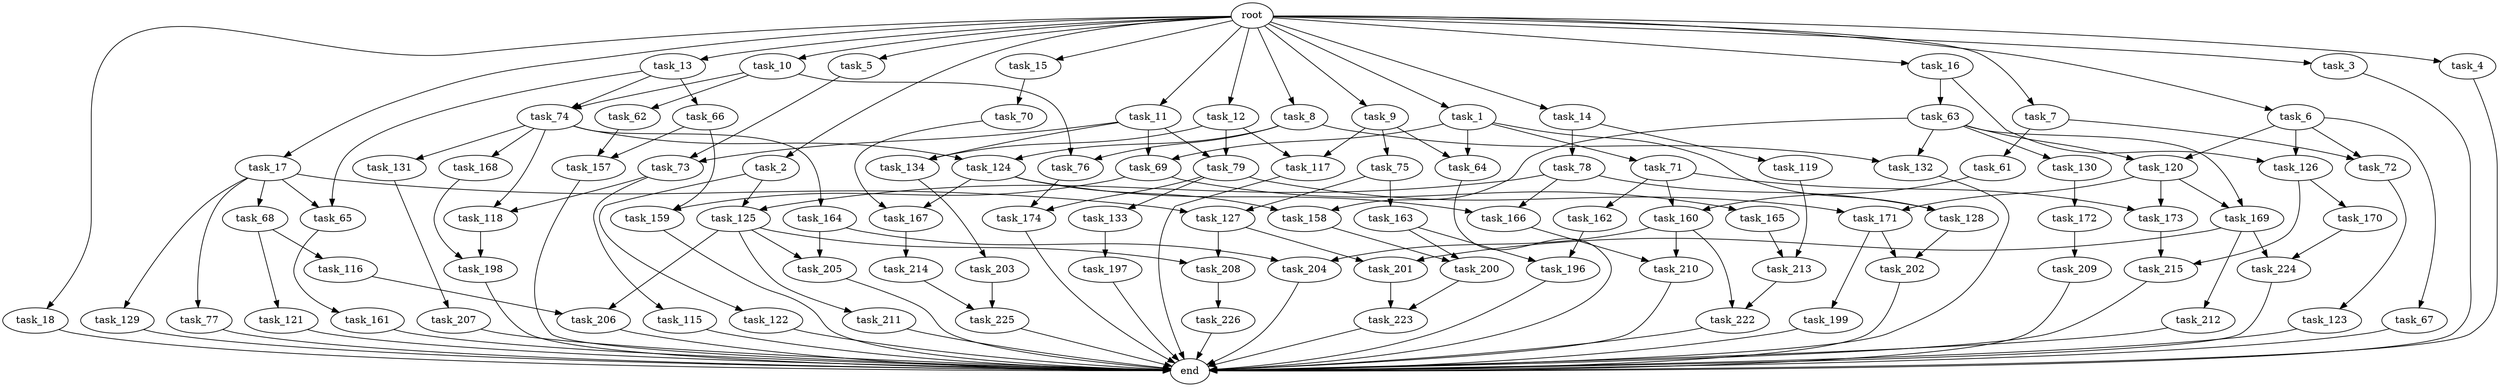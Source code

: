 digraph G {
  task_214 [size="8589934592.000000"];
  task_171 [size="8589934592.000000"];
  task_173 [size="6184752906.240000"];
  task_121 [size="4209067950.080000"];
  task_207 [size="343597383.680000"];
  task_15 [size="10.240000"];
  task_128 [size="8589934592.000000"];
  task_18 [size="10.240000"];
  task_79 [size="5239860101.120000"];
  task_209 [size="1374389534.720000"];
  root [size="0.000000"];
  task_16 [size="10.240000"];
  task_130 [size="5497558138.880000"];
  task_61 [size="3092376453.120000"];
  task_223 [size="12799002542.080000"];
  task_74 [size="13915694039.040001"];
  task_158 [size="7645041786.880000"];
  task_1 [size="10.240000"];
  task_64 [size="9706626088.960001"];
  task_160 [size="3865470566.400000"];
  task_11 [size="10.240000"];
  task_133 [size="5497558138.880000"];
  task_62 [size="6957847019.520000"];
  task_2 [size="10.240000"];
  task_226 [size="1374389534.720000"];
  task_127 [size="2491081031.680000"];
  task_66 [size="6957847019.520000"];
  task_129 [size="343597383.680000"];
  task_211 [size="8589934592.000000"];
  task_166 [size="5239860101.120000"];
  task_122 [size="1374389534.720000"];
  task_72 [size="11682311045.120001"];
  task_17 [size="10.240000"];
  task_174 [size="12455405158.400000"];
  task_199 [size="3092376453.120000"];
  task_67 [size="8589934592.000000"];
  task_197 [size="5497558138.880000"];
  task_10 [size="10.240000"];
  task_203 [size="773094113.280000"];
  task_157 [size="5583457484.800000"];
  task_172 [size="3092376453.120000"];
  task_13 [size="10.240000"];
  task_77 [size="343597383.680000"];
  task_222 [size="4466765987.840000"];
  task_167 [size="3521873182.720000"];
  task_70 [size="3092376453.120000"];
  end [size="0.000000"];
  task_170 [size="4209067950.080000"];
  task_9 [size="10.240000"];
  task_78 [size="343597383.680000"];
  task_165 [size="4209067950.080000"];
  task_225 [size="15547781611.520000"];
  task_159 [size="8418135900.160000"];
  task_163 [size="2147483648.000000"];
  task_69 [size="8589934592.000000"];
  task_202 [size="10050223472.639999"];
  task_118 [size="17179869184.000000"];
  task_224 [size="2748779069.440000"];
  task_201 [size="6871947673.600000"];
  task_65 [size="7301444403.200000"];
  task_212 [size="1374389534.720000"];
  task_198 [size="4294967296.000000"];
  task_168 [size="8589934592.000000"];
  task_206 [size="8933531975.680000"];
  task_12 [size="10.240000"];
  task_196 [size="9706626088.960001"];
  task_123 [size="1374389534.720000"];
  task_3 [size="10.240000"];
  task_126 [size="8933531975.680000"];
  task_205 [size="11682311045.120001"];
  task_169 [size="8589934592.000000"];
  task_5 [size="10.240000"];
  task_76 [size="8332236554.240000"];
  task_115 [size="8589934592.000000"];
  task_8 [size="10.240000"];
  task_161 [size="773094113.280000"];
  task_73 [size="3435973836.800000"];
  task_14 [size="10.240000"];
  task_116 [size="4209067950.080000"];
  task_4 [size="10.240000"];
  task_119 [size="343597383.680000"];
  task_164 [size="8589934592.000000"];
  task_213 [size="2147483648.000000"];
  task_210 [size="8332236554.240000"];
  task_120 [size="14087492730.880001"];
  task_125 [size="4466765987.840000"];
  task_6 [size="10.240000"];
  task_215 [size="9706626088.960001"];
  task_208 [size="14087492730.880001"];
  task_68 [size="343597383.680000"];
  task_124 [size="9964324126.719999"];
  task_117 [size="6356551598.080000"];
  task_162 [size="3092376453.120000"];
  task_132 [size="6871947673.600000"];
  task_200 [size="7301444403.200000"];
  task_204 [size="4466765987.840000"];
  task_63 [size="343597383.680000"];
  task_75 [size="4209067950.080000"];
  task_131 [size="8589934592.000000"];
  task_7 [size="10.240000"];
  task_71 [size="5497558138.880000"];
  task_134 [size="5239860101.120000"];

  task_214 -> task_225 [size="679477248.000000"];
  task_171 -> task_199 [size="301989888.000000"];
  task_171 -> task_202 [size="301989888.000000"];
  task_173 -> task_215 [size="536870912.000000"];
  task_121 -> end [size="1.000000"];
  task_207 -> end [size="1.000000"];
  task_15 -> task_70 [size="301989888.000000"];
  task_128 -> task_202 [size="679477248.000000"];
  task_18 -> end [size="1.000000"];
  task_79 -> task_171 [size="536870912.000000"];
  task_79 -> task_133 [size="536870912.000000"];
  task_79 -> task_174 [size="536870912.000000"];
  task_209 -> end [size="1.000000"];
  root -> task_8 [size="1.000000"];
  root -> task_9 [size="1.000000"];
  root -> task_16 [size="1.000000"];
  root -> task_14 [size="1.000000"];
  root -> task_6 [size="1.000000"];
  root -> task_4 [size="1.000000"];
  root -> task_5 [size="1.000000"];
  root -> task_1 [size="1.000000"];
  root -> task_10 [size="1.000000"];
  root -> task_13 [size="1.000000"];
  root -> task_15 [size="1.000000"];
  root -> task_11 [size="1.000000"];
  root -> task_3 [size="1.000000"];
  root -> task_12 [size="1.000000"];
  root -> task_2 [size="1.000000"];
  root -> task_18 [size="1.000000"];
  root -> task_7 [size="1.000000"];
  root -> task_17 [size="1.000000"];
  task_16 -> task_63 [size="33554432.000000"];
  task_16 -> task_126 [size="33554432.000000"];
  task_130 -> task_172 [size="301989888.000000"];
  task_61 -> task_160 [size="75497472.000000"];
  task_223 -> end [size="1.000000"];
  task_74 -> task_118 [size="838860800.000000"];
  task_74 -> task_131 [size="838860800.000000"];
  task_74 -> task_124 [size="838860800.000000"];
  task_74 -> task_164 [size="838860800.000000"];
  task_74 -> task_168 [size="838860800.000000"];
  task_158 -> task_200 [size="301989888.000000"];
  task_1 -> task_69 [size="536870912.000000"];
  task_1 -> task_128 [size="536870912.000000"];
  task_1 -> task_71 [size="536870912.000000"];
  task_1 -> task_64 [size="536870912.000000"];
  task_64 -> end [size="1.000000"];
  task_160 -> task_204 [size="134217728.000000"];
  task_160 -> task_210 [size="134217728.000000"];
  task_160 -> task_222 [size="134217728.000000"];
  task_11 -> task_69 [size="301989888.000000"];
  task_11 -> task_134 [size="301989888.000000"];
  task_11 -> task_73 [size="301989888.000000"];
  task_11 -> task_79 [size="301989888.000000"];
  task_133 -> task_197 [size="536870912.000000"];
  task_62 -> task_157 [size="134217728.000000"];
  task_2 -> task_125 [size="134217728.000000"];
  task_2 -> task_122 [size="134217728.000000"];
  task_226 -> end [size="1.000000"];
  task_127 -> task_208 [size="536870912.000000"];
  task_127 -> task_201 [size="536870912.000000"];
  task_66 -> task_157 [size="411041792.000000"];
  task_66 -> task_159 [size="411041792.000000"];
  task_129 -> end [size="1.000000"];
  task_211 -> end [size="1.000000"];
  task_166 -> task_210 [size="679477248.000000"];
  task_122 -> end [size="1.000000"];
  task_72 -> task_123 [size="134217728.000000"];
  task_17 -> task_127 [size="33554432.000000"];
  task_17 -> task_68 [size="33554432.000000"];
  task_17 -> task_65 [size="33554432.000000"];
  task_17 -> task_77 [size="33554432.000000"];
  task_17 -> task_129 [size="33554432.000000"];
  task_174 -> end [size="1.000000"];
  task_199 -> end [size="1.000000"];
  task_67 -> end [size="1.000000"];
  task_197 -> end [size="1.000000"];
  task_10 -> task_62 [size="679477248.000000"];
  task_10 -> task_74 [size="679477248.000000"];
  task_10 -> task_76 [size="679477248.000000"];
  task_203 -> task_225 [size="838860800.000000"];
  task_157 -> end [size="1.000000"];
  task_172 -> task_209 [size="134217728.000000"];
  task_13 -> task_66 [size="679477248.000000"];
  task_13 -> task_74 [size="679477248.000000"];
  task_13 -> task_65 [size="679477248.000000"];
  task_77 -> end [size="1.000000"];
  task_222 -> end [size="1.000000"];
  task_167 -> task_214 [size="838860800.000000"];
  task_70 -> task_167 [size="134217728.000000"];
  task_170 -> task_224 [size="134217728.000000"];
  task_9 -> task_64 [size="411041792.000000"];
  task_9 -> task_75 [size="411041792.000000"];
  task_9 -> task_117 [size="411041792.000000"];
  task_78 -> task_125 [size="301989888.000000"];
  task_78 -> task_128 [size="301989888.000000"];
  task_78 -> task_166 [size="301989888.000000"];
  task_165 -> task_213 [size="134217728.000000"];
  task_225 -> end [size="1.000000"];
  task_159 -> end [size="1.000000"];
  task_163 -> task_200 [size="411041792.000000"];
  task_163 -> task_196 [size="411041792.000000"];
  task_69 -> task_159 [size="411041792.000000"];
  task_69 -> task_165 [size="411041792.000000"];
  task_202 -> end [size="1.000000"];
  task_118 -> task_198 [size="209715200.000000"];
  task_224 -> end [size="1.000000"];
  task_201 -> task_223 [size="838860800.000000"];
  task_65 -> task_161 [size="75497472.000000"];
  task_212 -> end [size="1.000000"];
  task_198 -> end [size="1.000000"];
  task_168 -> task_198 [size="209715200.000000"];
  task_206 -> end [size="1.000000"];
  task_12 -> task_79 [size="209715200.000000"];
  task_12 -> task_134 [size="209715200.000000"];
  task_12 -> task_117 [size="209715200.000000"];
  task_196 -> end [size="1.000000"];
  task_123 -> end [size="1.000000"];
  task_3 -> end [size="1.000000"];
  task_126 -> task_215 [size="411041792.000000"];
  task_126 -> task_170 [size="411041792.000000"];
  task_205 -> end [size="1.000000"];
  task_169 -> task_212 [size="134217728.000000"];
  task_169 -> task_224 [size="134217728.000000"];
  task_169 -> task_201 [size="134217728.000000"];
  task_5 -> task_73 [size="33554432.000000"];
  task_76 -> task_174 [size="679477248.000000"];
  task_115 -> end [size="1.000000"];
  task_8 -> task_76 [size="134217728.000000"];
  task_8 -> task_124 [size="134217728.000000"];
  task_8 -> task_132 [size="134217728.000000"];
  task_161 -> end [size="1.000000"];
  task_73 -> task_118 [size="838860800.000000"];
  task_73 -> task_115 [size="838860800.000000"];
  task_14 -> task_78 [size="33554432.000000"];
  task_14 -> task_119 [size="33554432.000000"];
  task_116 -> task_206 [size="33554432.000000"];
  task_4 -> end [size="1.000000"];
  task_119 -> task_213 [size="75497472.000000"];
  task_164 -> task_204 [size="301989888.000000"];
  task_164 -> task_205 [size="301989888.000000"];
  task_213 -> task_222 [size="301989888.000000"];
  task_210 -> end [size="1.000000"];
  task_120 -> task_171 [size="301989888.000000"];
  task_120 -> task_169 [size="301989888.000000"];
  task_120 -> task_173 [size="301989888.000000"];
  task_125 -> task_208 [size="838860800.000000"];
  task_125 -> task_205 [size="838860800.000000"];
  task_125 -> task_206 [size="838860800.000000"];
  task_125 -> task_211 [size="838860800.000000"];
  task_6 -> task_120 [size="838860800.000000"];
  task_6 -> task_72 [size="838860800.000000"];
  task_6 -> task_126 [size="838860800.000000"];
  task_6 -> task_67 [size="838860800.000000"];
  task_215 -> end [size="1.000000"];
  task_208 -> task_226 [size="134217728.000000"];
  task_68 -> task_116 [size="411041792.000000"];
  task_68 -> task_121 [size="411041792.000000"];
  task_124 -> task_167 [size="209715200.000000"];
  task_124 -> task_166 [size="209715200.000000"];
  task_124 -> task_158 [size="209715200.000000"];
  task_117 -> end [size="1.000000"];
  task_162 -> task_196 [size="536870912.000000"];
  task_132 -> end [size="1.000000"];
  task_200 -> task_223 [size="411041792.000000"];
  task_204 -> end [size="1.000000"];
  task_63 -> task_120 [size="536870912.000000"];
  task_63 -> task_130 [size="536870912.000000"];
  task_63 -> task_158 [size="536870912.000000"];
  task_63 -> task_169 [size="536870912.000000"];
  task_63 -> task_132 [size="536870912.000000"];
  task_75 -> task_127 [size="209715200.000000"];
  task_75 -> task_163 [size="209715200.000000"];
  task_131 -> task_207 [size="33554432.000000"];
  task_7 -> task_61 [size="301989888.000000"];
  task_7 -> task_72 [size="301989888.000000"];
  task_71 -> task_162 [size="301989888.000000"];
  task_71 -> task_160 [size="301989888.000000"];
  task_71 -> task_173 [size="301989888.000000"];
  task_134 -> task_203 [size="75497472.000000"];
}
